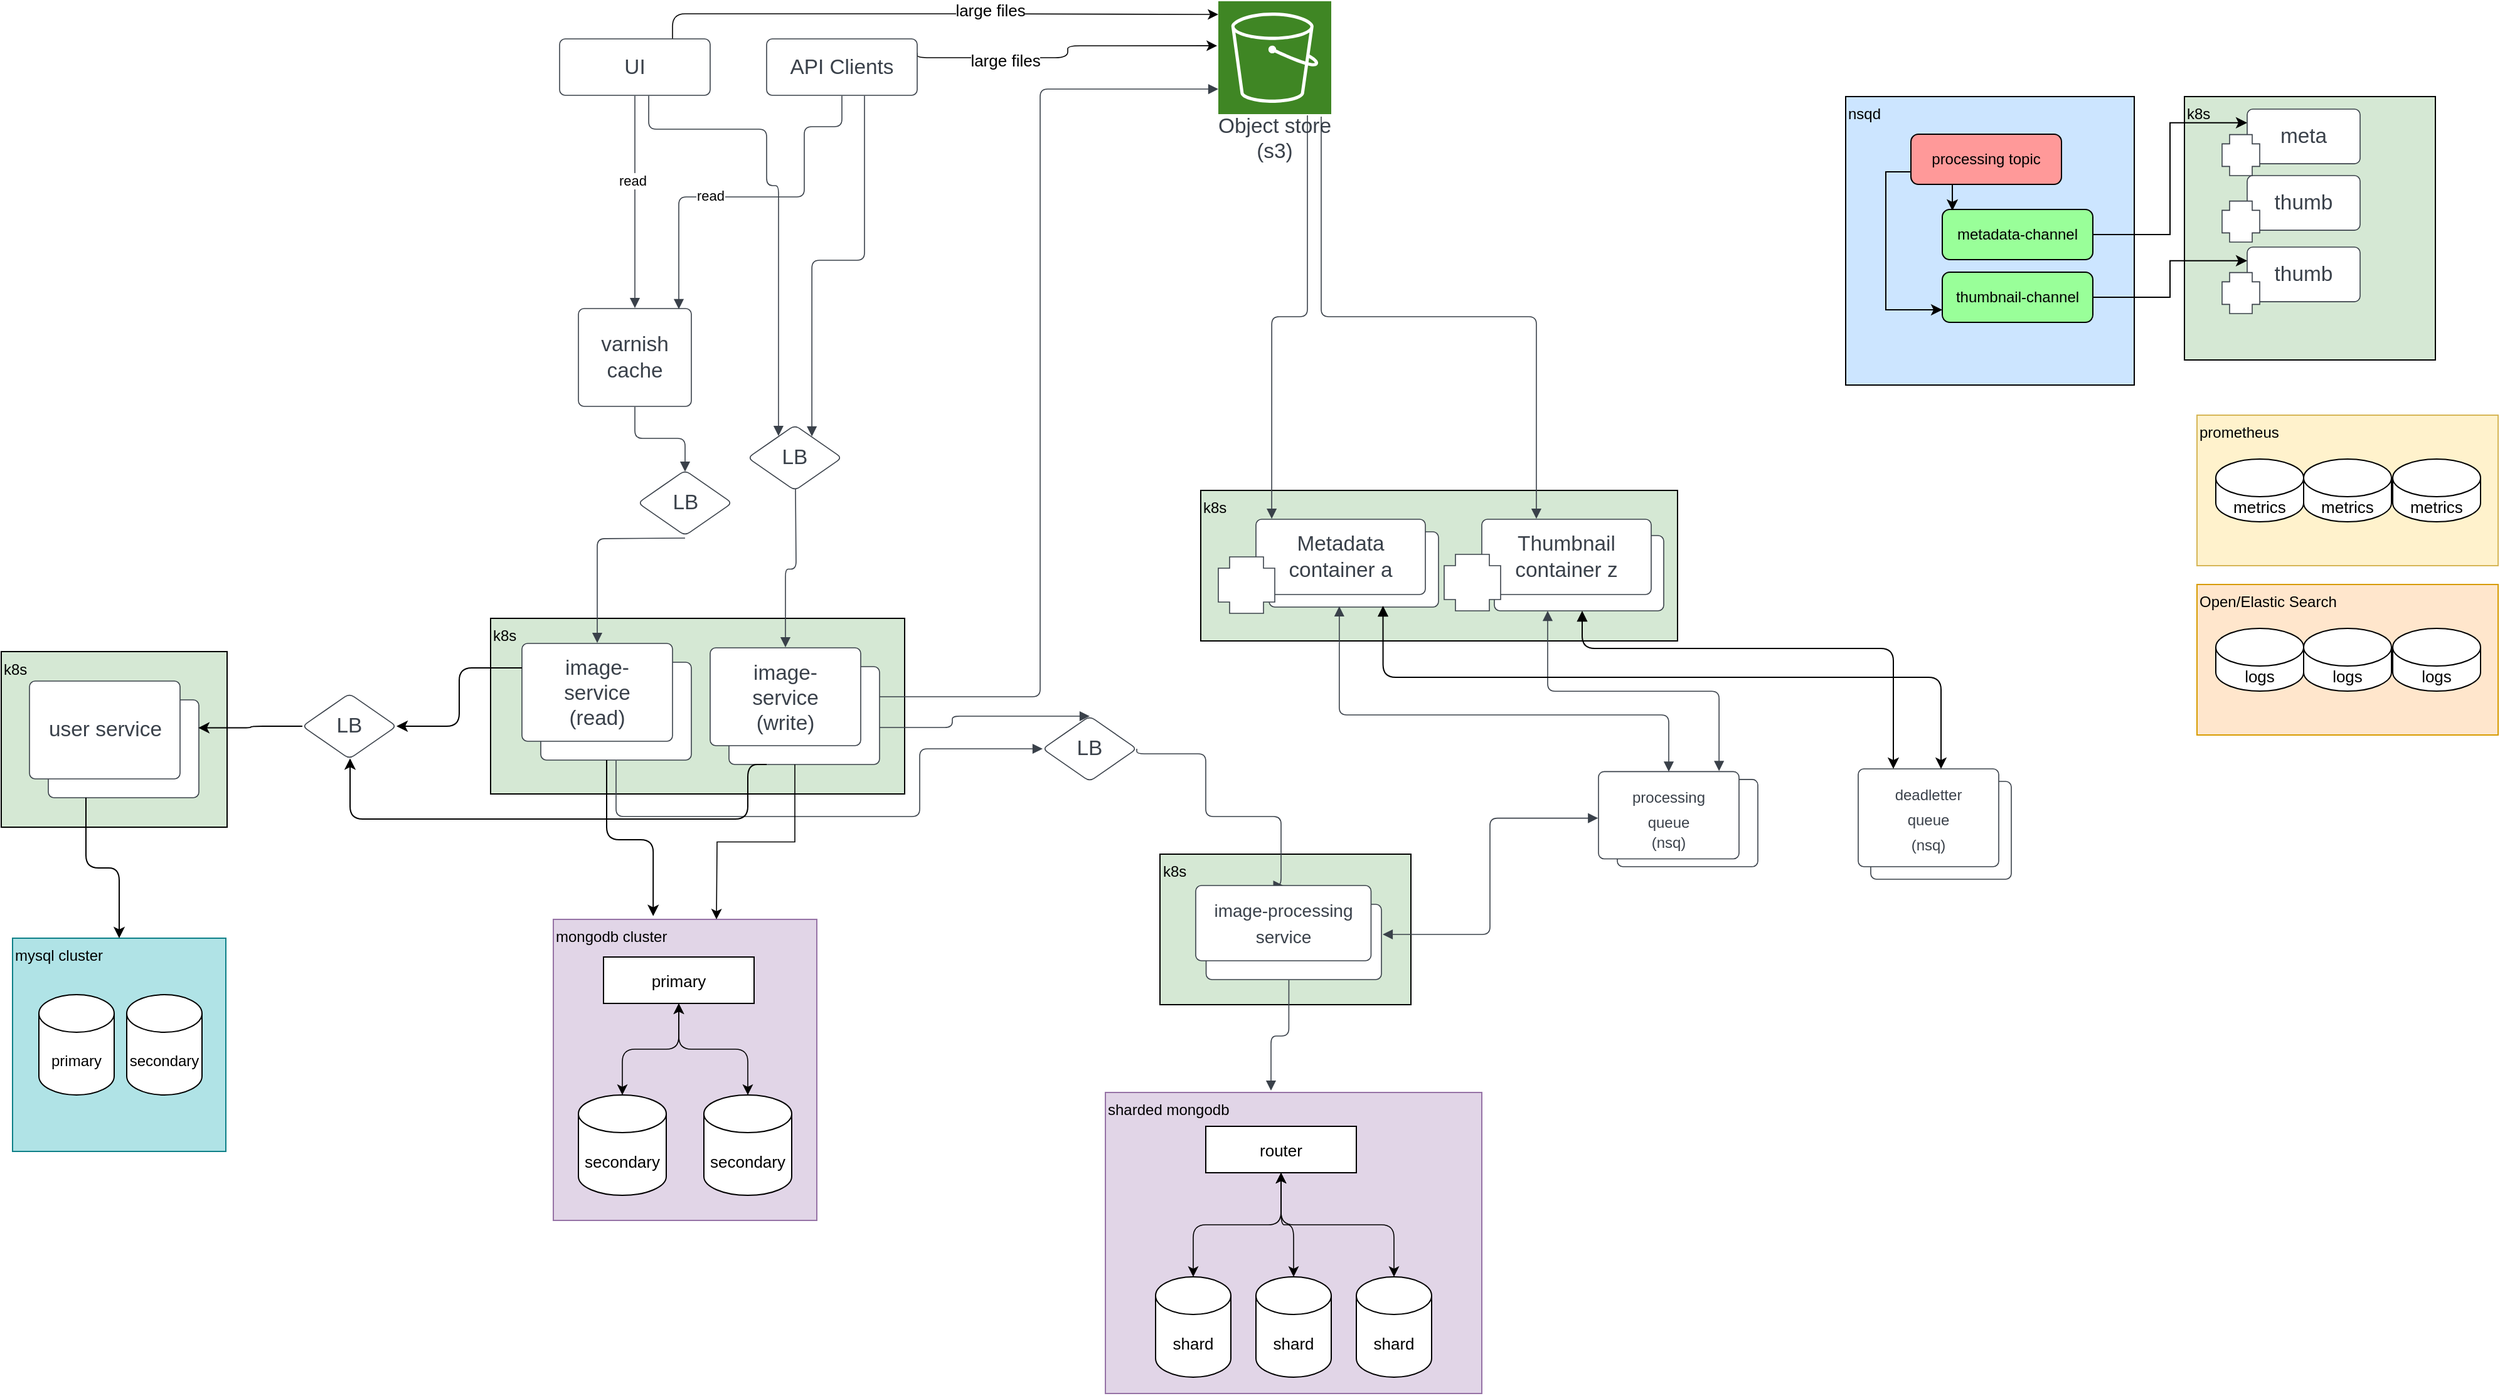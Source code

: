 <mxfile version="21.0.6" type="github">
  <diagram name="Page-1" id="y-LyxDxaMNcqyR3sVE2q">
    <mxGraphModel dx="2084" dy="1135" grid="1" gridSize="10" guides="1" tooltips="1" connect="1" arrows="1" fold="1" page="1" pageScale="1" pageWidth="850" pageHeight="1100" math="0" shadow="0">
      <root>
        <mxCell id="0" />
        <mxCell id="1" parent="0" />
        <mxCell id="1xujQl--1Ha5xIMBBTP0-5" value="&lt;div style=&quot;&quot;&gt;&lt;span style=&quot;background-color: initial;&quot;&gt;k8s&lt;/span&gt;&lt;/div&gt;" style="rounded=0;whiteSpace=wrap;html=1;shadow=0;fillColor=#D5E8D4;align=left;verticalAlign=top;" parent="1" vertex="1">
          <mxGeometry x="586" y="420" width="380" height="120" as="geometry" />
        </mxCell>
        <mxCell id="qNekTlK7of5VXqVgO7ZV-34" value="" style="html=1;overflow=block;blockSpacing=1;whiteSpace=wrap;fontSize=16.7;fontColor=#3a414a;spacing=9;strokeColor=#3a414a;strokeOpacity=100;rounded=1;absoluteArcSize=1;arcSize=9;strokeWidth=0.8;lucidId=3ubARrWa.dEW;" parent="1" vertex="1">
          <mxGeometry x="820" y="456" width="135" height="60" as="geometry" />
        </mxCell>
        <mxCell id="qNekTlK7of5VXqVgO7ZV-33" value="" style="html=1;overflow=block;blockSpacing=1;whiteSpace=wrap;fontSize=16.7;fontColor=#3a414a;spacing=9;strokeColor=#3a414a;strokeOpacity=100;rounded=1;absoluteArcSize=1;arcSize=9;strokeWidth=0.8;lucidId=3ubARrWa.dEW;" parent="1" vertex="1">
          <mxGeometry x="640.5" y="453" width="135" height="60" as="geometry" />
        </mxCell>
        <mxCell id="qNekTlK7of5VXqVgO7ZV-29" value="mysql cluster" style="whiteSpace=wrap;html=1;aspect=fixed;align=left;verticalAlign=top;fillColor=#b0e3e6;strokeColor=#0e8088;" parent="1" vertex="1">
          <mxGeometry x="-361" y="777" width="170" height="170" as="geometry" />
        </mxCell>
        <mxCell id="04WBHfLe66z8OnM60uLq-13" value="&lt;div style=&quot;&quot;&gt;&lt;span style=&quot;background-color: initial;&quot;&gt;prometheus&lt;/span&gt;&lt;/div&gt;" style="rounded=0;whiteSpace=wrap;html=1;shadow=0;fillColor=#fff2cc;align=left;horizontal=1;verticalAlign=top;strokeColor=#d6b656;" parent="1" vertex="1">
          <mxGeometry x="1380" y="360" width="240" height="120" as="geometry" />
        </mxCell>
        <mxCell id="04WBHfLe66z8OnM60uLq-2" value="" style="html=1;overflow=block;blockSpacing=1;whiteSpace=wrap;fontSize=16.7;fontColor=#3a414a;spacing=9;strokeColor=#3a414a;strokeOpacity=100;rounded=1;absoluteArcSize=1;arcSize=9;strokeWidth=0.8;lucidId=btbAd6Julc-V;" parent="1" vertex="1">
          <mxGeometry x="1120" y="652" width="112" height="78" as="geometry" />
        </mxCell>
        <mxCell id="1xujQl--1Ha5xIMBBTP0-4" value="&lt;div style=&quot;&quot;&gt;&lt;span style=&quot;background-color: initial;&quot;&gt;k8s&lt;/span&gt;&lt;/div&gt;" style="rounded=0;whiteSpace=wrap;html=1;shadow=0;fillColor=#D5E8D4;align=left;verticalAlign=top;" parent="1" vertex="1">
          <mxGeometry x="553.5" y="710" width="200" height="120" as="geometry" />
        </mxCell>
        <mxCell id="1xujQl--1Ha5xIMBBTP0-3" value="&lt;div style=&quot;&quot;&gt;&lt;span style=&quot;background-color: initial;&quot;&gt;k8s&lt;/span&gt;&lt;/div&gt;" style="rounded=0;whiteSpace=wrap;html=1;shadow=0;fillColor=#D5E8D4;align=left;verticalAlign=top;" parent="1" vertex="1">
          <mxGeometry x="20" y="522" width="330" height="140" as="geometry" />
        </mxCell>
        <mxCell id="04WBHfLe66z8OnM60uLq-6" style="edgeStyle=orthogonalEdgeStyle;rounded=1;orthogonalLoop=1;jettySize=auto;html=1;exitX=0.75;exitY=0;exitDx=0;exitDy=0;entryX=0;entryY=0.117;entryDx=0;entryDy=0;entryPerimeter=0;startArrow=none;startFill=0;strokeWidth=0.8;" parent="1" source="hXa-6y1HHUY4edhHJNpj-2" target="hXa-6y1HHUY4edhHJNpj-9" edge="1">
          <mxGeometry relative="1" as="geometry" />
        </mxCell>
        <mxCell id="04WBHfLe66z8OnM60uLq-18" value="large files" style="edgeLabel;html=1;align=center;verticalAlign=middle;resizable=0;points=[];fontSize=13;" parent="04WBHfLe66z8OnM60uLq-6" vertex="1" connectable="0">
          <mxGeometry x="0.205" y="4" relative="1" as="geometry">
            <mxPoint x="-1" as="offset" />
          </mxGeometry>
        </mxCell>
        <mxCell id="hXa-6y1HHUY4edhHJNpj-2" value="UI" style="html=1;overflow=block;blockSpacing=1;whiteSpace=wrap;fontSize=16.7;fontColor=#3a414a;spacing=3.8;strokeColor=#3a414a;strokeOpacity=100;rounded=1;absoluteArcSize=1;arcSize=9;strokeWidth=0.8;lucidId=MUaAsZmHcQHZ;" parent="1" vertex="1">
          <mxGeometry x="75" y="60" width="120" height="45" as="geometry" />
        </mxCell>
        <mxCell id="hXa-6y1HHUY4edhHJNpj-3" value="varnish&#xa;cache" style="html=1;overflow=block;blockSpacing=1;whiteSpace=wrap;fontSize=16.7;fontColor=#3a414a;spacing=9;strokeColor=#3a414a;strokeOpacity=100;rounded=1;absoluteArcSize=1;arcSize=9;strokeWidth=0.8;lucidId=AsbAGEp7X9WD;" parent="1" vertex="1">
          <mxGeometry x="90" y="275" width="90" height="78" as="geometry" />
        </mxCell>
        <mxCell id="04WBHfLe66z8OnM60uLq-7" style="edgeStyle=orthogonalEdgeStyle;rounded=1;orthogonalLoop=1;jettySize=auto;html=1;exitX=1;exitY=0.25;exitDx=0;exitDy=0;entryX=-0.011;entryY=0.394;entryDx=0;entryDy=0;entryPerimeter=0;startArrow=none;startFill=0;strokeWidth=0.8;" parent="1" source="hXa-6y1HHUY4edhHJNpj-4" target="hXa-6y1HHUY4edhHJNpj-9" edge="1">
          <mxGeometry relative="1" as="geometry">
            <Array as="points">
              <mxPoint x="360" y="75" />
              <mxPoint x="480" y="75" />
              <mxPoint x="480" y="66" />
            </Array>
          </mxGeometry>
        </mxCell>
        <mxCell id="04WBHfLe66z8OnM60uLq-19" value="large files" style="edgeLabel;html=1;align=center;verticalAlign=middle;resizable=0;points=[];fontSize=13;" parent="04WBHfLe66z8OnM60uLq-7" vertex="1" connectable="0">
          <mxGeometry x="-0.423" y="-2" relative="1" as="geometry">
            <mxPoint as="offset" />
          </mxGeometry>
        </mxCell>
        <mxCell id="hXa-6y1HHUY4edhHJNpj-4" value="API Clients" style="html=1;overflow=block;blockSpacing=1;whiteSpace=wrap;fontSize=16.7;fontColor=#3a414a;spacing=3.8;strokeColor=#3a414a;strokeOpacity=100;rounded=1;absoluteArcSize=1;arcSize=9;strokeWidth=0.8;lucidId=lAbAQljE3fKm;" parent="1" vertex="1">
          <mxGeometry x="240" y="60" width="120" height="45" as="geometry" />
        </mxCell>
        <mxCell id="hXa-6y1HHUY4edhHJNpj-5" value="" style="html=1;jettySize=18;whiteSpace=wrap;fontSize=13;strokeColor=#3a414a;strokeOpacity=100;strokeWidth=0.8;rounded=1;arcSize=12;edgeStyle=orthogonalEdgeStyle;startArrow=none;endArrow=block;endFill=1;exitX=0.5;exitY=1.008;exitPerimeter=0;entryX=0.5;entryY=-0.005;entryPerimeter=0;lucidId=yAbA5ouObgFG;" parent="1" source="hXa-6y1HHUY4edhHJNpj-2" target="hXa-6y1HHUY4edhHJNpj-3" edge="1">
          <mxGeometry width="100" height="100" relative="1" as="geometry">
            <Array as="points" />
          </mxGeometry>
        </mxCell>
        <mxCell id="04WBHfLe66z8OnM60uLq-8" value="read" style="edgeLabel;html=1;align=center;verticalAlign=middle;resizable=0;points=[];" parent="hXa-6y1HHUY4edhHJNpj-5" vertex="1" connectable="0">
          <mxGeometry x="-0.207" y="-2" relative="1" as="geometry">
            <mxPoint as="offset" />
          </mxGeometry>
        </mxCell>
        <mxCell id="hXa-6y1HHUY4edhHJNpj-6" value="" style="html=1;jettySize=18;whiteSpace=wrap;fontSize=13;strokeColor=#3a414a;strokeOpacity=100;strokeWidth=0.8;rounded=1;arcSize=12;edgeStyle=orthogonalEdgeStyle;startArrow=none;endArrow=block;endFill=1;exitX=0.5;exitY=1.008;exitPerimeter=0;lucidId=CAbAW3dfCDCP;entryX=0.889;entryY=0.006;entryDx=0;entryDy=0;entryPerimeter=0;" parent="1" source="hXa-6y1HHUY4edhHJNpj-4" target="hXa-6y1HHUY4edhHJNpj-3" edge="1">
          <mxGeometry width="100" height="100" relative="1" as="geometry">
            <Array as="points">
              <mxPoint x="300" y="130" />
              <mxPoint x="270" y="130" />
              <mxPoint x="270" y="186" />
              <mxPoint x="170" y="186" />
            </Array>
            <mxPoint x="170" y="270" as="targetPoint" />
          </mxGeometry>
        </mxCell>
        <mxCell id="04WBHfLe66z8OnM60uLq-9" value="read" style="edgeLabel;html=1;align=center;verticalAlign=middle;resizable=0;points=[];" parent="hXa-6y1HHUY4edhHJNpj-6" vertex="1" connectable="0">
          <mxGeometry x="0.224" y="4" relative="1" as="geometry">
            <mxPoint x="-2" y="-5" as="offset" />
          </mxGeometry>
        </mxCell>
        <mxCell id="hXa-6y1HHUY4edhHJNpj-7" value="" style="html=1;jettySize=18;whiteSpace=wrap;fontSize=13;strokeColor=#3a414a;strokeOpacity=100;strokeWidth=0.8;rounded=1;arcSize=12;edgeStyle=orthogonalEdgeStyle;startArrow=none;endArrow=block;endFill=1;exitX=0.592;exitY=1.008;exitPerimeter=0;entryX=0.326;entryY=0.165;entryPerimeter=0;lucidId=LK-A93RRJ~lh;" parent="1" source="hXa-6y1HHUY4edhHJNpj-2" target="hXa-6y1HHUY4edhHJNpj-24" edge="1">
          <mxGeometry width="100" height="100" relative="1" as="geometry">
            <Array as="points">
              <mxPoint x="146" y="132" />
              <mxPoint x="240" y="132" />
              <mxPoint x="240" y="177" />
              <mxPoint x="249" y="177" />
            </Array>
          </mxGeometry>
        </mxCell>
        <mxCell id="hXa-6y1HHUY4edhHJNpj-8" value="" style="html=1;jettySize=18;whiteSpace=wrap;fontSize=13;strokeColor=#3a414a;strokeOpacity=100;strokeWidth=0.8;rounded=1;arcSize=12;edgeStyle=orthogonalEdgeStyle;startArrow=none;endArrow=block;endFill=1;exitX=0.65;exitY=1.008;exitPerimeter=0;entryX=0.681;entryY=0.172;entryPerimeter=0;lucidId=3K-AAR2VfJgU;" parent="1" source="hXa-6y1HHUY4edhHJNpj-4" target="hXa-6y1HHUY4edhHJNpj-24" edge="1">
          <mxGeometry width="100" height="100" relative="1" as="geometry">
            <Array as="points" />
          </mxGeometry>
        </mxCell>
        <mxCell id="hXa-6y1HHUY4edhHJNpj-9" value="Object store&lt;br&gt;(s3)" style="html=1;overflow=block;blockSpacing=1;whiteSpace=wrap;shape=mxgraph.aws4.resourceIcon;resIcon=mxgraph.aws4.s3;labelPosition=center;verticalLabelPosition=bottom;align=center;verticalAlign=top;strokeColor=#ffffff;pointerEvents=1;fontSize=16.7;fontColor=#3a414a;spacing=0;strokeOpacity=100;rounded=1;absoluteArcSize=1;arcSize=9;fillColor=#3f8624;strokeWidth=0.8;lucidId=nL-A-xHwRL.q;" parent="1" vertex="1">
          <mxGeometry x="600" y="30" width="90" height="90" as="geometry" />
        </mxCell>
        <mxCell id="hXa-6y1HHUY4edhHJNpj-10" value="" style="html=1;jettySize=18;whiteSpace=wrap;fontSize=13;strokeColor=#3a414a;strokeOpacity=100;strokeWidth=0.8;rounded=1;arcSize=12;edgeStyle=orthogonalEdgeStyle;startArrow=block;startFill=1;endArrow=none;exitX=0.322;exitY=-0.006;exitPerimeter=0;entryX=0.911;entryY=1.022;entryPerimeter=0;lucidId=.R-AUnFkGZkl;entryDx=0;entryDy=0;" parent="1" source="hXa-6y1HHUY4edhHJNpj-19" target="hXa-6y1HHUY4edhHJNpj-9" edge="1">
          <mxGeometry width="100" height="100" relative="1" as="geometry">
            <Array as="points" />
            <mxPoint x="754.47" y="320" as="targetPoint" />
          </mxGeometry>
        </mxCell>
        <mxCell id="hXa-6y1HHUY4edhHJNpj-11" value="" style="html=1;jettySize=18;whiteSpace=wrap;fontSize=13;strokeColor=#3a414a;strokeOpacity=100;strokeWidth=0.8;rounded=1;arcSize=12;edgeStyle=orthogonalEdgeStyle;startArrow=block;startFill=1;endArrow=none;exitX=0.093;exitY=-0.006;exitPerimeter=0;lucidId=gS-AWBN6CLWu;entryX=0.789;entryY=1.011;entryDx=0;entryDy=0;entryPerimeter=0;" parent="1" source="hXa-6y1HHUY4edhHJNpj-16" target="hXa-6y1HHUY4edhHJNpj-9" edge="1">
          <mxGeometry width="100" height="100" relative="1" as="geometry">
            <Array as="points" />
            <mxPoint x="720" y="320" as="targetPoint" />
          </mxGeometry>
        </mxCell>
        <mxCell id="hXa-6y1HHUY4edhHJNpj-12" value="" style="html=1;jettySize=18;whiteSpace=wrap;fontSize=13;strokeColor=#3a414a;strokeOpacity=100;strokeWidth=0.8;rounded=1;arcSize=12;edgeStyle=orthogonalEdgeStyle;startArrow=block;startFill=1;endArrow=block;endFill=1;exitX=0.5;exitY=0;entryX=0.492;entryY=1.006;entryPerimeter=0;lucidId=oV-Ak5NaA3l7;exitDx=0;exitDy=0;" parent="1" source="hXa-6y1HHUY4edhHJNpj-40" edge="1">
          <mxGeometry width="100" height="100" relative="1" as="geometry">
            <Array as="points">
              <mxPoint x="959" y="599" />
              <mxPoint x="696" y="599" />
            </Array>
            <mxPoint x="959.0" y="651.608" as="sourcePoint" />
            <mxPoint x="696.42" y="512.36" as="targetPoint" />
          </mxGeometry>
        </mxCell>
        <mxCell id="hXa-6y1HHUY4edhHJNpj-13" value="" style="html=1;jettySize=18;whiteSpace=wrap;fontSize=13;strokeColor=#3a414a;strokeOpacity=100;strokeWidth=0.8;rounded=1;arcSize=12;edgeStyle=orthogonalEdgeStyle;startArrow=block;startFill=1;endArrow=block;endFill=1;exitX=0.858;exitY=-0.007;exitPerimeter=0;lucidId=tV-A46rRRQXX;entryX=0.5;entryY=1;entryDx=0;entryDy=0;" parent="1" source="hXa-6y1HHUY4edhHJNpj-40" target="hXa-6y1HHUY4edhHJNpj-18" edge="1">
          <mxGeometry width="100" height="100" relative="1" as="geometry">
            <Array as="points" />
            <mxPoint x="878" y="503" as="targetPoint" />
          </mxGeometry>
        </mxCell>
        <mxCell id="hXa-6y1HHUY4edhHJNpj-14" value="" style="html=1;jettySize=18;whiteSpace=wrap;fontSize=13;strokeColor=#3a414a;strokeOpacity=100;strokeWidth=0.8;rounded=1;arcSize=12;edgeStyle=orthogonalEdgeStyle;startArrow=none;endArrow=block;endFill=1;exitX=1.003;exitY=0.5;exitPerimeter=0;entryX=0;entryY=0.778;entryPerimeter=0;lucidId=ZU-AGK-hpeZ6;entryDx=0;entryDy=0;" parent="1" source="hXa-6y1HHUY4edhHJNpj-36" target="hXa-6y1HHUY4edhHJNpj-9" edge="1">
          <mxGeometry width="100" height="100" relative="1" as="geometry">
            <Array as="points">
              <mxPoint x="458" y="584" />
              <mxPoint x="458" y="100" />
            </Array>
          </mxGeometry>
        </mxCell>
        <mxCell id="hXa-6y1HHUY4edhHJNpj-15" value="" style="group;dropTarget=0;pointerEvents=0;" parent="1" vertex="1">
          <mxGeometry x="600" y="443" width="165" height="75" as="geometry" />
        </mxCell>
        <mxCell id="hXa-6y1HHUY4edhHJNpj-16" value="Metadata container a" style="html=1;overflow=block;blockSpacing=1;whiteSpace=wrap;fontSize=16.7;fontColor=#3a414a;spacing=9;strokeColor=#3a414a;strokeOpacity=100;rounded=1;absoluteArcSize=1;arcSize=9;strokeWidth=0.8;lucidId=3ubARrWa.dEW;" parent="hXa-6y1HHUY4edhHJNpj-15" vertex="1">
          <mxGeometry x="30" width="135" height="60" as="geometry" />
        </mxCell>
        <mxCell id="hXa-6y1HHUY4edhHJNpj-17" value="" style="html=1;overflow=block;blockSpacing=1;whiteSpace=wrap;shape=cross;size=0.6;fontSize=13;spacing=3.8;strokeColor=#3a414a;strokeOpacity=100;rounded=1;absoluteArcSize=1;arcSize=9;strokeWidth=0.8;lucidId=CW-A0ZIognEs;" parent="hXa-6y1HHUY4edhHJNpj-15" vertex="1">
          <mxGeometry y="30" width="45" height="45" as="geometry" />
        </mxCell>
        <mxCell id="hXa-6y1HHUY4edhHJNpj-18" value="" style="group;dropTarget=0;pointerEvents=0;" parent="1" vertex="1">
          <mxGeometry x="780" y="443" width="165" height="73" as="geometry" />
        </mxCell>
        <mxCell id="hXa-6y1HHUY4edhHJNpj-19" value="Thumbnail container z" style="html=1;overflow=block;blockSpacing=1;whiteSpace=wrap;fontSize=16.7;fontColor=#3a414a;spacing=9;strokeColor=#3a414a;strokeOpacity=100;rounded=1;absoluteArcSize=1;arcSize=9;strokeWidth=0.8;lucidId=IubAFPZZPDiD;" parent="hXa-6y1HHUY4edhHJNpj-18" vertex="1">
          <mxGeometry x="30" width="135" height="60" as="geometry" />
        </mxCell>
        <mxCell id="hXa-6y1HHUY4edhHJNpj-20" value="" style="html=1;overflow=block;blockSpacing=1;whiteSpace=wrap;shape=cross;size=0.6;fontSize=13;spacing=3.8;strokeColor=#3a414a;strokeOpacity=100;rounded=1;absoluteArcSize=1;arcSize=9;strokeWidth=0.8;lucidId=jX-A-kucoio-;" parent="hXa-6y1HHUY4edhHJNpj-18" vertex="1">
          <mxGeometry y="28" width="45" height="45" as="geometry" />
        </mxCell>
        <mxCell id="hXa-6y1HHUY4edhHJNpj-21" value="" style="html=1;jettySize=18;whiteSpace=wrap;fontSize=13;strokeColor=#3a414a;strokeOpacity=100;strokeWidth=0.8;rounded=1;arcSize=12;edgeStyle=orthogonalEdgeStyle;startArrow=none;endArrow=block;endFill=1;exitX=1.003;exitY=0.814;exitPerimeter=0;lucidId=w1-AuT3SUVOo;entryX=0.5;entryY=0;entryDx=0;entryDy=0;" parent="1" source="hXa-6y1HHUY4edhHJNpj-36" target="hXa-6y1HHUY4edhHJNpj-26" edge="1">
          <mxGeometry width="100" height="100" relative="1" as="geometry">
            <Array as="points">
              <mxPoint x="388" y="609" />
              <mxPoint x="388" y="600" />
            </Array>
            <mxPoint x="480" y="604" as="targetPoint" />
          </mxGeometry>
        </mxCell>
        <mxCell id="hXa-6y1HHUY4edhHJNpj-22" value="LB" style="html=1;overflow=block;blockSpacing=1;whiteSpace=wrap;rhombus;fontSize=16.7;fontColor=#3a414a;spacing=3.8;strokeColor=#3a414a;strokeOpacity=100;rounded=1;absoluteArcSize=1;arcSize=9;strokeWidth=0.8;lucidId=OJ_AG0BbIFwb;" parent="1" vertex="1">
          <mxGeometry x="137.5" y="404" width="75" height="52" as="geometry" />
        </mxCell>
        <mxCell id="hXa-6y1HHUY4edhHJNpj-23" value="" style="html=1;jettySize=18;whiteSpace=wrap;fontSize=13;strokeColor=#3a414a;strokeOpacity=100;strokeWidth=0.8;rounded=1;arcSize=12;edgeStyle=orthogonalEdgeStyle;startArrow=none;endArrow=block;endFill=1;exitX=0.5;exitY=1.005;exitPerimeter=0;entryX=0.5;entryY=0.02;entryPerimeter=0;lucidId=aK_AWFpUa9MZ;" parent="1" source="hXa-6y1HHUY4edhHJNpj-3" target="hXa-6y1HHUY4edhHJNpj-22" edge="1">
          <mxGeometry width="100" height="100" relative="1" as="geometry">
            <Array as="points" />
          </mxGeometry>
        </mxCell>
        <mxCell id="hXa-6y1HHUY4edhHJNpj-24" value="LB" style="html=1;overflow=block;blockSpacing=1;whiteSpace=wrap;rhombus;fontSize=16.7;fontColor=#3a414a;spacing=3.8;strokeColor=#3a414a;strokeOpacity=100;rounded=1;absoluteArcSize=1;arcSize=9;strokeWidth=0.8;lucidId=oK_AIq6K_kL.;" parent="1" vertex="1">
          <mxGeometry x="225" y="368" width="75" height="52" as="geometry" />
        </mxCell>
        <mxCell id="hXa-6y1HHUY4edhHJNpj-26" value="LB" style="html=1;overflow=block;blockSpacing=1;whiteSpace=wrap;rhombus;fontSize=16.7;fontColor=#3a414a;spacing=3.8;strokeColor=#3a414a;strokeOpacity=100;rounded=1;absoluteArcSize=1;arcSize=9;strokeWidth=0.8;lucidId=iL_A.OpMFom.;" parent="1" vertex="1">
          <mxGeometry x="460" y="600" width="75" height="52" as="geometry" />
        </mxCell>
        <mxCell id="hXa-6y1HHUY4edhHJNpj-27" value="" style="html=1;jettySize=18;whiteSpace=wrap;fontSize=13;strokeColor=#3a414a;strokeOpacity=100;strokeWidth=0.8;rounded=1;arcSize=12;edgeStyle=orthogonalEdgeStyle;startArrow=block;endArrow=block;endFill=1;exitX=1.007;exitY=0.4;exitPerimeter=0;entryX=-0.003;entryY=0.533;entryPerimeter=0;lucidId=lV-As-lXmsPl;startFill=1;exitDx=0;exitDy=0;" parent="1" source="hXa-6y1HHUY4edhHJNpj-42" target="hXa-6y1HHUY4edhHJNpj-40" edge="1">
          <mxGeometry width="100" height="100" relative="1" as="geometry">
            <Array as="points" />
          </mxGeometry>
        </mxCell>
        <mxCell id="hXa-6y1HHUY4edhHJNpj-28" value="" style="html=1;jettySize=18;whiteSpace=wrap;fontSize=13;strokeColor=#3a414a;strokeOpacity=100;strokeWidth=0.8;rounded=1;arcSize=12;edgeStyle=orthogonalEdgeStyle;startArrow=none;endArrow=block;endFill=1;entryX=0.5;entryY=0;lucidId=VL_AtHybdBf0;entryDx=0;entryDy=0;exitX=1;exitY=0.5;exitDx=0;exitDy=0;" parent="1" source="hXa-6y1HHUY4edhHJNpj-26" target="hXa-6y1HHUY4edhHJNpj-43" edge="1">
          <mxGeometry width="100" height="100" relative="1" as="geometry">
            <Array as="points">
              <mxPoint x="535" y="630" />
              <mxPoint x="590" y="630" />
              <mxPoint x="590" y="680" />
              <mxPoint x="650" y="680" />
            </Array>
            <mxPoint x="498" y="651" as="sourcePoint" />
          </mxGeometry>
        </mxCell>
        <mxCell id="hXa-6y1HHUY4edhHJNpj-31" value="" style="group;dropTarget=0;pointerEvents=0;" parent="1" vertex="1">
          <mxGeometry x="45" y="542" width="135" height="93" as="geometry" />
        </mxCell>
        <mxCell id="hXa-6y1HHUY4edhHJNpj-32" value="" style="html=1;overflow=block;blockSpacing=1;whiteSpace=wrap;fontSize=13;spacing=9;strokeColor=#3a414a;strokeOpacity=100;rounded=1;absoluteArcSize=1;arcSize=9;strokeWidth=0.8;lucidId=~ttBVEa3.I3N;" parent="hXa-6y1HHUY4edhHJNpj-31" vertex="1">
          <mxGeometry x="15" y="15" width="120" height="78" as="geometry" />
        </mxCell>
        <mxCell id="hXa-6y1HHUY4edhHJNpj-33" value="image-service&lt;br&gt;(read)" style="html=1;overflow=block;blockSpacing=1;whiteSpace=wrap;fontSize=16.7;fontColor=#3a414a;spacing=9;strokeColor=#3a414a;strokeOpacity=100;rounded=1;absoluteArcSize=1;arcSize=9;strokeWidth=0.8;lucidId=7O-AwI3FcKb8;" parent="hXa-6y1HHUY4edhHJNpj-31" vertex="1">
          <mxGeometry width="120" height="78" as="geometry" />
        </mxCell>
        <mxCell id="hXa-6y1HHUY4edhHJNpj-34" value="" style="group;dropTarget=0;pointerEvents=0;" parent="1" vertex="1">
          <mxGeometry x="195" y="545.5" width="135" height="93" as="geometry" />
        </mxCell>
        <mxCell id="hXa-6y1HHUY4edhHJNpj-35" value="" style="html=1;overflow=block;blockSpacing=1;whiteSpace=wrap;fontSize=13;spacing=9;strokeColor=#3a414a;strokeOpacity=100;rounded=1;absoluteArcSize=1;arcSize=9;strokeWidth=0.8;lucidId=kvtBJpCWYM_A;" parent="hXa-6y1HHUY4edhHJNpj-34" vertex="1">
          <mxGeometry x="15" y="15" width="120" height="78" as="geometry" />
        </mxCell>
        <mxCell id="hXa-6y1HHUY4edhHJNpj-36" value="image-service&lt;br&gt;(write)" style="html=1;overflow=block;blockSpacing=1;whiteSpace=wrap;fontSize=16.7;fontColor=#3a414a;spacing=9;strokeColor=#3a414a;strokeOpacity=100;rounded=1;absoluteArcSize=1;arcSize=9;strokeWidth=0.8;lucidId=PJ-AoIGXcERA;" parent="hXa-6y1HHUY4edhHJNpj-34" vertex="1">
          <mxGeometry width="120" height="78" as="geometry" />
        </mxCell>
        <mxCell id="hXa-6y1HHUY4edhHJNpj-38" value="" style="group;dropTarget=0;pointerEvents=0;verticalAlign=top;align=left;" parent="1" vertex="1">
          <mxGeometry x="903" y="638" width="127" height="82" as="geometry" />
        </mxCell>
        <mxCell id="hXa-6y1HHUY4edhHJNpj-39" value="queue" style="html=1;overflow=block;blockSpacing=1;whiteSpace=wrap;fontSize=16.7;fontColor=#3a414a;spacing=9;strokeColor=#3a414a;strokeOpacity=100;rounded=1;absoluteArcSize=1;arcSize=9;strokeWidth=0.8;lucidId=hxtB71~ZdOpO;" parent="hXa-6y1HHUY4edhHJNpj-38" vertex="1">
          <mxGeometry x="15" y="12.424" width="112" height="69.576" as="geometry" />
        </mxCell>
        <mxCell id="hXa-6y1HHUY4edhHJNpj-40" value="&lt;div style=&quot;&quot;&gt;&lt;span style=&quot;font-size: 12px; background-color: initial;&quot;&gt;processing&lt;/span&gt;&lt;/div&gt;&lt;font style=&quot;&quot;&gt;&lt;div style=&quot;&quot;&gt;&lt;span style=&quot;font-size: 12px; background-color: initial;&quot;&gt;queue&lt;/span&gt;&lt;/div&gt;&lt;font style=&quot;font-size: 12px;&quot;&gt;&lt;div style=&quot;&quot;&gt;&lt;span style=&quot;background-color: initial;&quot;&gt;(nsq)&lt;/span&gt;&lt;/div&gt;&lt;/font&gt;&lt;/font&gt;" style="html=1;overflow=block;blockSpacing=1;whiteSpace=wrap;fontSize=16.7;fontColor=#3a414a;spacing=9;strokeColor=#3a414a;strokeOpacity=100;rounded=1;absoluteArcSize=1;arcSize=9;strokeWidth=0.8;lucidId=btbAd6Julc-V;align=center;" parent="hXa-6y1HHUY4edhHJNpj-38" vertex="1">
          <mxGeometry y="6.212" width="112" height="69.576" as="geometry" />
        </mxCell>
        <mxCell id="hXa-6y1HHUY4edhHJNpj-41" value="" style="group;dropTarget=0;pointerEvents=0;" parent="1" vertex="1">
          <mxGeometry x="582" y="735" width="148" height="75" as="geometry" />
        </mxCell>
        <mxCell id="hXa-6y1HHUY4edhHJNpj-42" value="" style="html=1;overflow=block;blockSpacing=1;whiteSpace=wrap;fontSize=13;spacing=9;strokeColor=#3a414a;strokeOpacity=100;rounded=1;absoluteArcSize=1;arcSize=9;strokeWidth=0.8;lucidId=EwtBDiIN6bOl;" parent="hXa-6y1HHUY4edhHJNpj-41" vertex="1">
          <mxGeometry x="8.28" y="15" width="139.72" height="60" as="geometry" />
        </mxCell>
        <mxCell id="hXa-6y1HHUY4edhHJNpj-43" value="&lt;font style=&quot;font-size: 14px;&quot;&gt;image-processing&lt;br&gt;service&lt;/font&gt;" style="html=1;overflow=block;blockSpacing=1;whiteSpace=wrap;fontSize=16.7;fontColor=#3a414a;spacing=9;strokeColor=#3a414a;strokeOpacity=100;rounded=1;absoluteArcSize=1;arcSize=9;strokeWidth=0.8;lucidId=BdbA87A00XSl;" parent="hXa-6y1HHUY4edhHJNpj-41" vertex="1">
          <mxGeometry width="139.72" height="60" as="geometry" />
        </mxCell>
        <mxCell id="hXa-6y1HHUY4edhHJNpj-58" value="" style="html=1;jettySize=18;whiteSpace=wrap;fontSize=13;strokeColor=#3a414a;strokeOpacity=100;strokeWidth=0.8;rounded=1;arcSize=12;edgeStyle=orthogonalEdgeStyle;startArrow=none;endArrow=block;endFill=1;exitX=0.5;exitY=1.005;exitPerimeter=0;lucidId=O1-ApJW1sdHY;entryX=0;entryY=0.5;entryDx=0;entryDy=0;" parent="1" source="hXa-6y1HHUY4edhHJNpj-32" target="hXa-6y1HHUY4edhHJNpj-26" edge="1">
          <mxGeometry width="100" height="100" relative="1" as="geometry">
            <Array as="points">
              <mxPoint x="120" y="680" />
              <mxPoint x="362" y="680" />
              <mxPoint x="362" y="626" />
            </Array>
            <mxPoint x="450" y="626" as="targetPoint" />
          </mxGeometry>
        </mxCell>
        <mxCell id="hXa-6y1HHUY4edhHJNpj-59" value="" style="html=1;jettySize=18;whiteSpace=wrap;fontSize=13;strokeColor=#3a414a;strokeOpacity=100;strokeWidth=0.8;rounded=1;arcSize=12;edgeStyle=orthogonalEdgeStyle;startArrow=none;endArrow=block;endFill=1;entryX=0.5;entryY=-0.005;entryPerimeter=0;lucidId=iK_A9S8~naMm;exitX=0.5;exitY=1;exitDx=0;exitDy=0;" parent="1" target="hXa-6y1HHUY4edhHJNpj-33" edge="1">
          <mxGeometry width="100" height="100" relative="1" as="geometry">
            <Array as="points" />
            <mxPoint x="175" y="458" as="sourcePoint" />
          </mxGeometry>
        </mxCell>
        <mxCell id="hXa-6y1HHUY4edhHJNpj-60" value="" style="html=1;jettySize=18;whiteSpace=wrap;fontSize=13;strokeColor=#3a414a;strokeOpacity=100;strokeWidth=0.8;rounded=1;arcSize=12;edgeStyle=orthogonalEdgeStyle;startArrow=none;endArrow=block;endFill=1;entryX=0.5;entryY=-0.005;entryPerimeter=0;lucidId=4K_AyZ6jOAAn;" parent="1" target="hXa-6y1HHUY4edhHJNpj-36" edge="1">
          <mxGeometry width="100" height="100" relative="1" as="geometry">
            <Array as="points" />
            <mxPoint x="263" y="419" as="sourcePoint" />
          </mxGeometry>
        </mxCell>
        <mxCell id="04WBHfLe66z8OnM60uLq-1" value="&lt;font style=&quot;font-size: 12px;&quot;&gt;deadletter&lt;br&gt;queue&lt;br&gt;(nsq)&lt;br&gt;&lt;/font&gt;" style="html=1;overflow=block;blockSpacing=1;whiteSpace=wrap;fontSize=16.7;fontColor=#3a414a;spacing=9;strokeColor=#3a414a;strokeOpacity=100;rounded=1;absoluteArcSize=1;arcSize=9;strokeWidth=0.8;lucidId=btbAd6Julc-V;container=1;" parent="1" vertex="1">
          <mxGeometry x="1110" y="642" width="112" height="78" as="geometry">
            <mxRectangle x="1110" y="642" width="130" height="70" as="alternateBounds" />
          </mxGeometry>
        </mxCell>
        <mxCell id="04WBHfLe66z8OnM60uLq-4" style="edgeStyle=orthogonalEdgeStyle;rounded=1;orthogonalLoop=1;jettySize=auto;html=1;entryX=0.25;entryY=0;entryDx=0;entryDy=0;startArrow=block;startFill=1;" parent="1" target="04WBHfLe66z8OnM60uLq-1" edge="1">
          <mxGeometry relative="1" as="geometry">
            <mxPoint x="890" y="516" as="sourcePoint" />
            <mxPoint x="1138" y="638" as="targetPoint" />
            <Array as="points">
              <mxPoint x="890" y="546" />
              <mxPoint x="1138" y="546" />
            </Array>
          </mxGeometry>
        </mxCell>
        <mxCell id="04WBHfLe66z8OnM60uLq-5" style="edgeStyle=orthogonalEdgeStyle;rounded=1;orthogonalLoop=1;jettySize=auto;html=1;exitX=0.75;exitY=1;exitDx=0;exitDy=0;startArrow=block;startFill=1;" parent="1" edge="1">
          <mxGeometry relative="1" as="geometry">
            <Array as="points">
              <mxPoint x="731" y="569" />
              <mxPoint x="1176" y="569" />
            </Array>
            <mxPoint x="731.25" y="512" as="sourcePoint" />
            <mxPoint x="1176" y="642" as="targetPoint" />
          </mxGeometry>
        </mxCell>
        <mxCell id="04WBHfLe66z8OnM60uLq-10" value="metrics" style="shape=cylinder3;whiteSpace=wrap;html=1;boundedLbl=1;backgroundOutline=1;size=15;fontSize=13;" parent="1" vertex="1">
          <mxGeometry x="1395" y="395" width="70" height="50" as="geometry" />
        </mxCell>
        <mxCell id="04WBHfLe66z8OnM60uLq-11" value="metrics" style="shape=cylinder3;whiteSpace=wrap;html=1;boundedLbl=1;backgroundOutline=1;size=15;fontSize=13;" parent="1" vertex="1">
          <mxGeometry x="1465" y="395" width="70" height="50" as="geometry" />
        </mxCell>
        <mxCell id="04WBHfLe66z8OnM60uLq-12" value="metrics" style="shape=cylinder3;whiteSpace=wrap;html=1;boundedLbl=1;backgroundOutline=1;size=15;fontSize=13;" parent="1" vertex="1">
          <mxGeometry x="1536" y="395" width="70" height="50" as="geometry" />
        </mxCell>
        <mxCell id="04WBHfLe66z8OnM60uLq-14" value="&lt;div style=&quot;&quot;&gt;Open/Elastic Search&lt;/div&gt;" style="rounded=0;whiteSpace=wrap;html=1;shadow=0;fillColor=#ffe6cc;align=left;horizontal=1;verticalAlign=top;strokeColor=#d79b00;" parent="1" vertex="1">
          <mxGeometry x="1380" y="495" width="240" height="120" as="geometry" />
        </mxCell>
        <mxCell id="04WBHfLe66z8OnM60uLq-15" value="logs" style="shape=cylinder3;whiteSpace=wrap;html=1;boundedLbl=1;backgroundOutline=1;size=15;fontSize=13;" parent="1" vertex="1">
          <mxGeometry x="1395" y="530" width="70" height="50" as="geometry" />
        </mxCell>
        <mxCell id="04WBHfLe66z8OnM60uLq-16" value="logs" style="shape=cylinder3;whiteSpace=wrap;html=1;boundedLbl=1;backgroundOutline=1;size=15;fontSize=13;" parent="1" vertex="1">
          <mxGeometry x="1465" y="530" width="70" height="50" as="geometry" />
        </mxCell>
        <mxCell id="04WBHfLe66z8OnM60uLq-17" value="logs" style="shape=cylinder3;whiteSpace=wrap;html=1;boundedLbl=1;backgroundOutline=1;size=15;fontSize=13;" parent="1" vertex="1">
          <mxGeometry x="1536" y="530" width="70" height="50" as="geometry" />
        </mxCell>
        <mxCell id="04WBHfLe66z8OnM60uLq-52" value="" style="group" parent="1" vertex="1" connectable="0">
          <mxGeometry x="1100" y="106" width="470" height="230" as="geometry" />
        </mxCell>
        <mxCell id="EltOaHKeJ5gqGpreGJQM-1" value="nsqd" style="rounded=0;whiteSpace=wrap;html=1;align=left;fillColor=#CCE5FF;movable=1;resizable=1;rotatable=1;deletable=1;editable=1;locked=0;connectable=1;verticalAlign=top;" parent="04WBHfLe66z8OnM60uLq-52" vertex="1">
          <mxGeometry width="230" height="230" as="geometry" />
        </mxCell>
        <mxCell id="EltOaHKeJ5gqGpreGJQM-5" value="" style="group" parent="04WBHfLe66z8OnM60uLq-52" vertex="1" connectable="0">
          <mxGeometry x="52" y="30" width="145" height="150" as="geometry" />
        </mxCell>
        <mxCell id="EltOaHKeJ5gqGpreGJQM-22" style="edgeStyle=orthogonalEdgeStyle;rounded=0;orthogonalLoop=1;jettySize=auto;html=1;exitX=0.25;exitY=1;exitDx=0;exitDy=0;entryX=0.067;entryY=0.025;entryDx=0;entryDy=0;entryPerimeter=0;" parent="EltOaHKeJ5gqGpreGJQM-5" source="EltOaHKeJ5gqGpreGJQM-2" target="EltOaHKeJ5gqGpreGJQM-3" edge="1">
          <mxGeometry relative="1" as="geometry" />
        </mxCell>
        <mxCell id="EltOaHKeJ5gqGpreGJQM-24" style="edgeStyle=orthogonalEdgeStyle;rounded=0;orthogonalLoop=1;jettySize=auto;html=1;exitX=0;exitY=0.75;exitDx=0;exitDy=0;entryX=0;entryY=0.75;entryDx=0;entryDy=0;" parent="EltOaHKeJ5gqGpreGJQM-5" source="EltOaHKeJ5gqGpreGJQM-2" target="EltOaHKeJ5gqGpreGJQM-4" edge="1">
          <mxGeometry relative="1" as="geometry" />
        </mxCell>
        <mxCell id="EltOaHKeJ5gqGpreGJQM-2" value="processing topic" style="rounded=1;whiteSpace=wrap;html=1;fillColor=#FF9999;" parent="EltOaHKeJ5gqGpreGJQM-5" vertex="1">
          <mxGeometry width="120" height="40" as="geometry" />
        </mxCell>
        <mxCell id="EltOaHKeJ5gqGpreGJQM-3" value="metadata-channel" style="rounded=1;whiteSpace=wrap;html=1;fillColor=#99FF99;" parent="EltOaHKeJ5gqGpreGJQM-5" vertex="1">
          <mxGeometry x="25" y="60" width="120" height="40" as="geometry" />
        </mxCell>
        <mxCell id="EltOaHKeJ5gqGpreGJQM-4" value="thumbnail-channel" style="rounded=1;whiteSpace=wrap;html=1;fillColor=#99FF99;" parent="EltOaHKeJ5gqGpreGJQM-5" vertex="1">
          <mxGeometry x="25" y="110" width="120" height="40" as="geometry" />
        </mxCell>
        <mxCell id="EltOaHKeJ5gqGpreGJQM-6" value="&lt;div style=&quot;&quot;&gt;&lt;span style=&quot;background-color: initial;&quot;&gt;k8s&lt;/span&gt;&lt;/div&gt;" style="rounded=0;whiteSpace=wrap;html=1;shadow=0;fillColor=#D5E8D4;align=left;verticalAlign=top;" parent="04WBHfLe66z8OnM60uLq-52" vertex="1">
          <mxGeometry x="270" width="200" height="210" as="geometry" />
        </mxCell>
        <mxCell id="EltOaHKeJ5gqGpreGJQM-10" value="" style="group;dropTarget=0;pointerEvents=0;" parent="04WBHfLe66z8OnM60uLq-52" vertex="1">
          <mxGeometry x="300" y="63" width="110" height="53" as="geometry" />
        </mxCell>
        <mxCell id="EltOaHKeJ5gqGpreGJQM-11" value="thumb" style="html=1;overflow=block;blockSpacing=1;whiteSpace=wrap;fontSize=16.7;fontColor=#3a414a;spacing=9;strokeColor=#3a414a;strokeOpacity=100;rounded=1;absoluteArcSize=1;arcSize=9;strokeWidth=0.8;lucidId=IubAFPZZPDiD;" parent="EltOaHKeJ5gqGpreGJQM-10" vertex="1">
          <mxGeometry x="20" width="90" height="43.562" as="geometry" />
        </mxCell>
        <mxCell id="EltOaHKeJ5gqGpreGJQM-12" value="" style="html=1;overflow=block;blockSpacing=1;whiteSpace=wrap;shape=cross;size=0.6;fontSize=13;spacing=3.8;strokeColor=#3a414a;strokeOpacity=100;rounded=1;absoluteArcSize=1;arcSize=9;strokeWidth=0.8;lucidId=jX-A-kucoio-;" parent="EltOaHKeJ5gqGpreGJQM-10" vertex="1">
          <mxGeometry y="20.329" width="30" height="32.671" as="geometry" />
        </mxCell>
        <mxCell id="EltOaHKeJ5gqGpreGJQM-13" value="" style="group;dropTarget=0;pointerEvents=0;" parent="04WBHfLe66z8OnM60uLq-52" vertex="1">
          <mxGeometry x="300" y="10" width="110" height="53" as="geometry" />
        </mxCell>
        <mxCell id="EltOaHKeJ5gqGpreGJQM-14" value="meta" style="html=1;overflow=block;blockSpacing=1;whiteSpace=wrap;fontSize=16.7;fontColor=#3a414a;spacing=9;strokeColor=#3a414a;strokeOpacity=100;rounded=1;absoluteArcSize=1;arcSize=9;strokeWidth=0.8;lucidId=IubAFPZZPDiD;" parent="EltOaHKeJ5gqGpreGJQM-13" vertex="1">
          <mxGeometry x="20" width="90" height="43.562" as="geometry" />
        </mxCell>
        <mxCell id="EltOaHKeJ5gqGpreGJQM-15" value="" style="html=1;overflow=block;blockSpacing=1;whiteSpace=wrap;shape=cross;size=0.6;fontSize=13;spacing=3.8;strokeColor=#3a414a;strokeOpacity=100;rounded=1;absoluteArcSize=1;arcSize=9;strokeWidth=0.8;lucidId=jX-A-kucoio-;" parent="EltOaHKeJ5gqGpreGJQM-13" vertex="1">
          <mxGeometry y="20.329" width="30" height="32.671" as="geometry" />
        </mxCell>
        <mxCell id="EltOaHKeJ5gqGpreGJQM-16" value="" style="group;dropTarget=0;pointerEvents=0;" parent="04WBHfLe66z8OnM60uLq-52" vertex="1">
          <mxGeometry x="300" y="120" width="110" height="53" as="geometry" />
        </mxCell>
        <mxCell id="EltOaHKeJ5gqGpreGJQM-17" value="thumb" style="html=1;overflow=block;blockSpacing=1;whiteSpace=wrap;fontSize=16.7;fontColor=#3a414a;spacing=9;strokeColor=#3a414a;strokeOpacity=100;rounded=1;absoluteArcSize=1;arcSize=9;strokeWidth=0.8;lucidId=IubAFPZZPDiD;" parent="EltOaHKeJ5gqGpreGJQM-16" vertex="1">
          <mxGeometry x="20" width="90" height="43.562" as="geometry" />
        </mxCell>
        <mxCell id="EltOaHKeJ5gqGpreGJQM-18" value="" style="html=1;overflow=block;blockSpacing=1;whiteSpace=wrap;shape=cross;size=0.6;fontSize=13;spacing=3.8;strokeColor=#3a414a;strokeOpacity=100;rounded=1;absoluteArcSize=1;arcSize=9;strokeWidth=0.8;lucidId=jX-A-kucoio-;" parent="EltOaHKeJ5gqGpreGJQM-16" vertex="1">
          <mxGeometry y="20.329" width="30" height="32.671" as="geometry" />
        </mxCell>
        <mxCell id="EltOaHKeJ5gqGpreGJQM-19" style="edgeStyle=orthogonalEdgeStyle;rounded=0;orthogonalLoop=1;jettySize=auto;html=1;exitX=1;exitY=0.5;exitDx=0;exitDy=0;entryX=0;entryY=0.25;entryDx=0;entryDy=0;" parent="04WBHfLe66z8OnM60uLq-52" source="EltOaHKeJ5gqGpreGJQM-3" target="EltOaHKeJ5gqGpreGJQM-14" edge="1">
          <mxGeometry relative="1" as="geometry" />
        </mxCell>
        <mxCell id="EltOaHKeJ5gqGpreGJQM-20" style="edgeStyle=orthogonalEdgeStyle;rounded=0;orthogonalLoop=1;jettySize=auto;html=1;exitX=1;exitY=0.5;exitDx=0;exitDy=0;entryX=0;entryY=0.25;entryDx=0;entryDy=0;" parent="04WBHfLe66z8OnM60uLq-52" source="EltOaHKeJ5gqGpreGJQM-4" target="EltOaHKeJ5gqGpreGJQM-17" edge="1">
          <mxGeometry relative="1" as="geometry" />
        </mxCell>
        <mxCell id="qNekTlK7of5VXqVgO7ZV-1" value="" style="group" parent="1" vertex="1" connectable="0">
          <mxGeometry x="510" y="900" width="300" height="240" as="geometry" />
        </mxCell>
        <mxCell id="04WBHfLe66z8OnM60uLq-50" value="&lt;div style=&quot;&quot;&gt;&lt;span style=&quot;background-color: initial;&quot;&gt;sharded mongodb&lt;/span&gt;&lt;/div&gt;" style="rounded=0;whiteSpace=wrap;html=1;shadow=0;fillColor=#e1d5e7;align=left;horizontal=1;verticalAlign=top;strokeColor=#9673a6;" parent="qNekTlK7of5VXqVgO7ZV-1" vertex="1">
          <mxGeometry width="300" height="240" as="geometry" />
        </mxCell>
        <mxCell id="04WBHfLe66z8OnM60uLq-20" value="router" style="rounded=0;whiteSpace=wrap;html=1;fontSize=13;" parent="qNekTlK7of5VXqVgO7ZV-1" vertex="1">
          <mxGeometry x="80" y="27" width="120" height="37" as="geometry" />
        </mxCell>
        <mxCell id="04WBHfLe66z8OnM60uLq-25" style="edgeStyle=orthogonalEdgeStyle;rounded=1;orthogonalLoop=1;jettySize=auto;html=1;exitX=0.5;exitY=0;exitDx=0;exitDy=0;exitPerimeter=0;entryX=0.5;entryY=1;entryDx=0;entryDy=0;strokeWidth=0.8;fontSize=13;startArrow=classic;startFill=1;" parent="qNekTlK7of5VXqVgO7ZV-1" source="04WBHfLe66z8OnM60uLq-21" target="04WBHfLe66z8OnM60uLq-20" edge="1">
          <mxGeometry relative="1" as="geometry" />
        </mxCell>
        <mxCell id="04WBHfLe66z8OnM60uLq-21" value="shard" style="shape=cylinder3;whiteSpace=wrap;html=1;boundedLbl=1;backgroundOutline=1;size=15;fontSize=13;" parent="qNekTlK7of5VXqVgO7ZV-1" vertex="1">
          <mxGeometry x="40" y="147" width="60" height="80" as="geometry" />
        </mxCell>
        <mxCell id="04WBHfLe66z8OnM60uLq-26" style="edgeStyle=orthogonalEdgeStyle;rounded=1;orthogonalLoop=1;jettySize=auto;html=1;exitX=0.5;exitY=0;exitDx=0;exitDy=0;exitPerimeter=0;entryX=0.5;entryY=1;entryDx=0;entryDy=0;strokeWidth=0.8;fontSize=13;startArrow=classic;startFill=1;" parent="qNekTlK7of5VXqVgO7ZV-1" source="04WBHfLe66z8OnM60uLq-22" target="04WBHfLe66z8OnM60uLq-20" edge="1">
          <mxGeometry relative="1" as="geometry" />
        </mxCell>
        <mxCell id="04WBHfLe66z8OnM60uLq-22" value="shard" style="shape=cylinder3;whiteSpace=wrap;html=1;boundedLbl=1;backgroundOutline=1;size=15;fontSize=13;" parent="qNekTlK7of5VXqVgO7ZV-1" vertex="1">
          <mxGeometry x="120" y="147" width="60" height="80" as="geometry" />
        </mxCell>
        <mxCell id="04WBHfLe66z8OnM60uLq-27" style="edgeStyle=orthogonalEdgeStyle;rounded=1;orthogonalLoop=1;jettySize=auto;html=1;exitX=0.5;exitY=0;exitDx=0;exitDy=0;exitPerimeter=0;strokeWidth=0.8;fontSize=13;startArrow=classic;startFill=1;" parent="qNekTlK7of5VXqVgO7ZV-1" source="04WBHfLe66z8OnM60uLq-23" target="04WBHfLe66z8OnM60uLq-20" edge="1">
          <mxGeometry relative="1" as="geometry">
            <mxPoint x="180" y="67" as="targetPoint" />
          </mxGeometry>
        </mxCell>
        <mxCell id="04WBHfLe66z8OnM60uLq-23" value="shard" style="shape=cylinder3;whiteSpace=wrap;html=1;boundedLbl=1;backgroundOutline=1;size=15;fontSize=13;" parent="qNekTlK7of5VXqVgO7ZV-1" vertex="1">
          <mxGeometry x="200" y="147" width="60" height="80" as="geometry" />
        </mxCell>
        <mxCell id="hXa-6y1HHUY4edhHJNpj-37" value="" style="html=1;jettySize=18;whiteSpace=wrap;fontSize=13;strokeColor=#3a414a;strokeOpacity=100;strokeWidth=0.8;rounded=1;arcSize=12;edgeStyle=orthogonalEdgeStyle;startArrow=none;endArrow=block;endFill=1;exitX=0.472;exitY=1.006;exitPerimeter=0;entryX=0.44;entryY=-0.006;lucidId=.O_AQ.WuJZqG;entryDx=0;entryDy=0;entryPerimeter=0;" parent="1" source="hXa-6y1HHUY4edhHJNpj-42" target="04WBHfLe66z8OnM60uLq-50" edge="1">
          <mxGeometry width="100" height="100" relative="1" as="geometry">
            <Array as="points" />
            <mxPoint x="653.78" y="899.76" as="targetPoint" />
          </mxGeometry>
        </mxCell>
        <mxCell id="qNekTlK7of5VXqVgO7ZV-13" value="" style="group" parent="1" vertex="1" connectable="0">
          <mxGeometry x="70" y="762" width="210" height="240" as="geometry" />
        </mxCell>
        <mxCell id="qNekTlK7of5VXqVgO7ZV-5" value="&lt;div style=&quot;&quot;&gt;&lt;span style=&quot;background-color: initial;&quot;&gt;mongodb cluster&lt;/span&gt;&lt;/div&gt;" style="rounded=0;whiteSpace=wrap;html=1;shadow=0;fillColor=#e1d5e7;align=left;horizontal=1;verticalAlign=top;strokeColor=#9673a6;" parent="qNekTlK7of5VXqVgO7ZV-13" vertex="1">
          <mxGeometry width="210" height="240" as="geometry" />
        </mxCell>
        <mxCell id="qNekTlK7of5VXqVgO7ZV-6" value="primary" style="rounded=0;whiteSpace=wrap;html=1;fontSize=13;" parent="qNekTlK7of5VXqVgO7ZV-13" vertex="1">
          <mxGeometry x="40" y="30" width="120" height="37" as="geometry" />
        </mxCell>
        <mxCell id="qNekTlK7of5VXqVgO7ZV-7" style="edgeStyle=orthogonalEdgeStyle;rounded=1;orthogonalLoop=1;jettySize=auto;html=1;exitX=0.5;exitY=0;exitDx=0;exitDy=0;exitPerimeter=0;entryX=0.5;entryY=1;entryDx=0;entryDy=0;strokeWidth=0.8;fontSize=13;startArrow=classic;startFill=1;" parent="qNekTlK7of5VXqVgO7ZV-13" source="qNekTlK7of5VXqVgO7ZV-8" target="qNekTlK7of5VXqVgO7ZV-6" edge="1">
          <mxGeometry relative="1" as="geometry" />
        </mxCell>
        <mxCell id="qNekTlK7of5VXqVgO7ZV-8" value="secondary" style="shape=cylinder3;whiteSpace=wrap;html=1;boundedLbl=1;backgroundOutline=1;size=15;fontSize=13;" parent="qNekTlK7of5VXqVgO7ZV-13" vertex="1">
          <mxGeometry x="20" y="140" width="70" height="80" as="geometry" />
        </mxCell>
        <mxCell id="qNekTlK7of5VXqVgO7ZV-9" style="edgeStyle=orthogonalEdgeStyle;rounded=1;orthogonalLoop=1;jettySize=auto;html=1;exitX=0.5;exitY=0;exitDx=0;exitDy=0;exitPerimeter=0;entryX=0.5;entryY=1;entryDx=0;entryDy=0;strokeWidth=0.8;fontSize=13;startArrow=classic;startFill=1;" parent="qNekTlK7of5VXqVgO7ZV-13" source="qNekTlK7of5VXqVgO7ZV-10" target="qNekTlK7of5VXqVgO7ZV-6" edge="1">
          <mxGeometry relative="1" as="geometry" />
        </mxCell>
        <mxCell id="qNekTlK7of5VXqVgO7ZV-10" value="secondary" style="shape=cylinder3;whiteSpace=wrap;html=1;boundedLbl=1;backgroundOutline=1;size=15;fontSize=13;" parent="qNekTlK7of5VXqVgO7ZV-13" vertex="1">
          <mxGeometry x="120" y="140" width="70" height="80" as="geometry" />
        </mxCell>
        <mxCell id="qNekTlK7of5VXqVgO7ZV-14" value="&lt;div style=&quot;&quot;&gt;&lt;span style=&quot;background-color: initial;&quot;&gt;k8s&lt;/span&gt;&lt;/div&gt;" style="rounded=0;whiteSpace=wrap;html=1;shadow=0;fillColor=#D5E8D4;align=left;verticalAlign=top;" parent="1" vertex="1">
          <mxGeometry x="-370" y="548.5" width="180" height="140" as="geometry" />
        </mxCell>
        <mxCell id="qNekTlK7of5VXqVgO7ZV-15" value="" style="group;dropTarget=0;pointerEvents=0;" parent="1" vertex="1">
          <mxGeometry x="-347.5" y="572" width="135" height="93" as="geometry" />
        </mxCell>
        <mxCell id="qNekTlK7of5VXqVgO7ZV-16" value="" style="html=1;overflow=block;blockSpacing=1;whiteSpace=wrap;fontSize=13;spacing=9;strokeColor=#3a414a;strokeOpacity=100;rounded=1;absoluteArcSize=1;arcSize=9;strokeWidth=0.8;lucidId=~ttBVEa3.I3N;" parent="qNekTlK7of5VXqVgO7ZV-15" vertex="1">
          <mxGeometry x="15" y="15" width="120" height="78" as="geometry" />
        </mxCell>
        <mxCell id="qNekTlK7of5VXqVgO7ZV-17" value="user service" style="html=1;overflow=block;blockSpacing=1;whiteSpace=wrap;fontSize=16.7;fontColor=#3a414a;spacing=9;strokeColor=#3a414a;strokeOpacity=100;rounded=1;absoluteArcSize=1;arcSize=9;strokeWidth=0.8;lucidId=7O-AwI3FcKb8;" parent="qNekTlK7of5VXqVgO7ZV-15" vertex="1">
          <mxGeometry width="120" height="78" as="geometry" />
        </mxCell>
        <mxCell id="qNekTlK7of5VXqVgO7ZV-21" style="edgeStyle=orthogonalEdgeStyle;rounded=1;orthogonalLoop=1;jettySize=auto;html=1;exitX=0;exitY=0.5;exitDx=0;exitDy=0;entryX=0.996;entryY=0.401;entryDx=0;entryDy=0;entryPerimeter=0;" parent="1" source="qNekTlK7of5VXqVgO7ZV-18" target="qNekTlK7of5VXqVgO7ZV-15" edge="1">
          <mxGeometry relative="1" as="geometry" />
        </mxCell>
        <mxCell id="qNekTlK7of5VXqVgO7ZV-18" value="LB" style="html=1;overflow=block;blockSpacing=1;whiteSpace=wrap;rhombus;fontSize=16.7;fontColor=#3a414a;spacing=3.8;strokeColor=#3a414a;strokeOpacity=100;rounded=1;absoluteArcSize=1;arcSize=9;strokeWidth=0.8;lucidId=iL_A.OpMFom.;" parent="1" vertex="1">
          <mxGeometry x="-130" y="582" width="75" height="52" as="geometry" />
        </mxCell>
        <mxCell id="qNekTlK7of5VXqVgO7ZV-19" style="edgeStyle=orthogonalEdgeStyle;rounded=1;orthogonalLoop=1;jettySize=auto;html=1;exitX=0;exitY=0.25;exitDx=0;exitDy=0;entryX=1;entryY=0.5;entryDx=0;entryDy=0;" parent="1" source="hXa-6y1HHUY4edhHJNpj-33" target="qNekTlK7of5VXqVgO7ZV-18" edge="1">
          <mxGeometry relative="1" as="geometry" />
        </mxCell>
        <mxCell id="qNekTlK7of5VXqVgO7ZV-20" style="edgeStyle=orthogonalEdgeStyle;rounded=1;orthogonalLoop=1;jettySize=auto;html=1;exitX=0.25;exitY=1;exitDx=0;exitDy=0;" parent="1" source="hXa-6y1HHUY4edhHJNpj-35" target="qNekTlK7of5VXqVgO7ZV-18" edge="1">
          <mxGeometry relative="1" as="geometry">
            <Array as="points">
              <mxPoint x="225" y="639" />
              <mxPoint x="225" y="682" />
              <mxPoint x="-92" y="682" />
            </Array>
          </mxGeometry>
        </mxCell>
        <mxCell id="qNekTlK7of5VXqVgO7ZV-22" value="" style="group" parent="1" vertex="1" connectable="0">
          <mxGeometry x="70" y="762" width="210" height="240" as="geometry" />
        </mxCell>
        <mxCell id="qNekTlK7of5VXqVgO7ZV-23" value="&lt;div style=&quot;&quot;&gt;&lt;span style=&quot;background-color: initial;&quot;&gt;mongodb cluster&lt;/span&gt;&lt;/div&gt;" style="rounded=0;whiteSpace=wrap;html=1;shadow=0;fillColor=#e1d5e7;align=left;horizontal=1;verticalAlign=top;strokeColor=#9673a6;" parent="qNekTlK7of5VXqVgO7ZV-22" vertex="1">
          <mxGeometry width="210" height="240" as="geometry" />
        </mxCell>
        <mxCell id="qNekTlK7of5VXqVgO7ZV-24" value="primary" style="rounded=0;whiteSpace=wrap;html=1;fontSize=13;" parent="qNekTlK7of5VXqVgO7ZV-22" vertex="1">
          <mxGeometry x="40" y="30" width="120" height="37" as="geometry" />
        </mxCell>
        <mxCell id="qNekTlK7of5VXqVgO7ZV-25" style="edgeStyle=orthogonalEdgeStyle;rounded=1;orthogonalLoop=1;jettySize=auto;html=1;exitX=0.5;exitY=0;exitDx=0;exitDy=0;exitPerimeter=0;entryX=0.5;entryY=1;entryDx=0;entryDy=0;strokeWidth=0.8;fontSize=13;startArrow=classic;startFill=1;" parent="qNekTlK7of5VXqVgO7ZV-22" source="qNekTlK7of5VXqVgO7ZV-26" target="qNekTlK7of5VXqVgO7ZV-24" edge="1">
          <mxGeometry relative="1" as="geometry" />
        </mxCell>
        <mxCell id="qNekTlK7of5VXqVgO7ZV-26" value="secondary" style="shape=cylinder3;whiteSpace=wrap;html=1;boundedLbl=1;backgroundOutline=1;size=15;fontSize=13;" parent="qNekTlK7of5VXqVgO7ZV-22" vertex="1">
          <mxGeometry x="20" y="140" width="70" height="80" as="geometry" />
        </mxCell>
        <mxCell id="qNekTlK7of5VXqVgO7ZV-27" style="edgeStyle=orthogonalEdgeStyle;rounded=1;orthogonalLoop=1;jettySize=auto;html=1;exitX=0.5;exitY=0;exitDx=0;exitDy=0;exitPerimeter=0;entryX=0.5;entryY=1;entryDx=0;entryDy=0;strokeWidth=0.8;fontSize=13;startArrow=classic;startFill=1;" parent="qNekTlK7of5VXqVgO7ZV-22" source="qNekTlK7of5VXqVgO7ZV-28" target="qNekTlK7of5VXqVgO7ZV-24" edge="1">
          <mxGeometry relative="1" as="geometry" />
        </mxCell>
        <mxCell id="qNekTlK7of5VXqVgO7ZV-28" value="secondary" style="shape=cylinder3;whiteSpace=wrap;html=1;boundedLbl=1;backgroundOutline=1;size=15;fontSize=13;" parent="qNekTlK7of5VXqVgO7ZV-22" vertex="1">
          <mxGeometry x="120" y="140" width="70" height="80" as="geometry" />
        </mxCell>
        <mxCell id="qNekTlK7of5VXqVgO7ZV-30" value="primary" style="shape=cylinder3;whiteSpace=wrap;html=1;boundedLbl=1;backgroundOutline=1;size=15;" parent="1" vertex="1">
          <mxGeometry x="-340" y="822" width="60" height="80" as="geometry" />
        </mxCell>
        <mxCell id="qNekTlK7of5VXqVgO7ZV-31" value="secondary" style="shape=cylinder3;whiteSpace=wrap;html=1;boundedLbl=1;backgroundOutline=1;size=15;" parent="1" vertex="1">
          <mxGeometry x="-270" y="822" width="60" height="80" as="geometry" />
        </mxCell>
        <mxCell id="1xujQl--1Ha5xIMBBTP0-7" style="edgeStyle=orthogonalEdgeStyle;rounded=0;orthogonalLoop=1;jettySize=auto;html=1;exitX=0.5;exitY=1;exitDx=0;exitDy=0;strokeWidth=0.8;" parent="1" source="hXa-6y1HHUY4edhHJNpj-34" edge="1">
          <mxGeometry relative="1" as="geometry">
            <mxPoint x="200" y="762" as="targetPoint" />
          </mxGeometry>
        </mxCell>
        <mxCell id="qNekTlK7of5VXqVgO7ZV-2" style="edgeStyle=orthogonalEdgeStyle;rounded=1;orthogonalLoop=1;jettySize=auto;html=1;exitX=0.5;exitY=1;exitDx=0;exitDy=0;entryX=0.379;entryY=-0.011;entryDx=0;entryDy=0;entryPerimeter=0;" parent="1" source="hXa-6y1HHUY4edhHJNpj-31" target="qNekTlK7of5VXqVgO7ZV-23" edge="1">
          <mxGeometry relative="1" as="geometry">
            <mxPoint x="150" y="752" as="targetPoint" />
          </mxGeometry>
        </mxCell>
        <mxCell id="qNekTlK7of5VXqVgO7ZV-32" style="edgeStyle=orthogonalEdgeStyle;rounded=1;orthogonalLoop=1;jettySize=auto;html=1;exitX=0.25;exitY=1;exitDx=0;exitDy=0;" parent="1" source="qNekTlK7of5VXqVgO7ZV-16" target="qNekTlK7of5VXqVgO7ZV-29" edge="1">
          <mxGeometry relative="1" as="geometry" />
        </mxCell>
      </root>
    </mxGraphModel>
  </diagram>
</mxfile>
